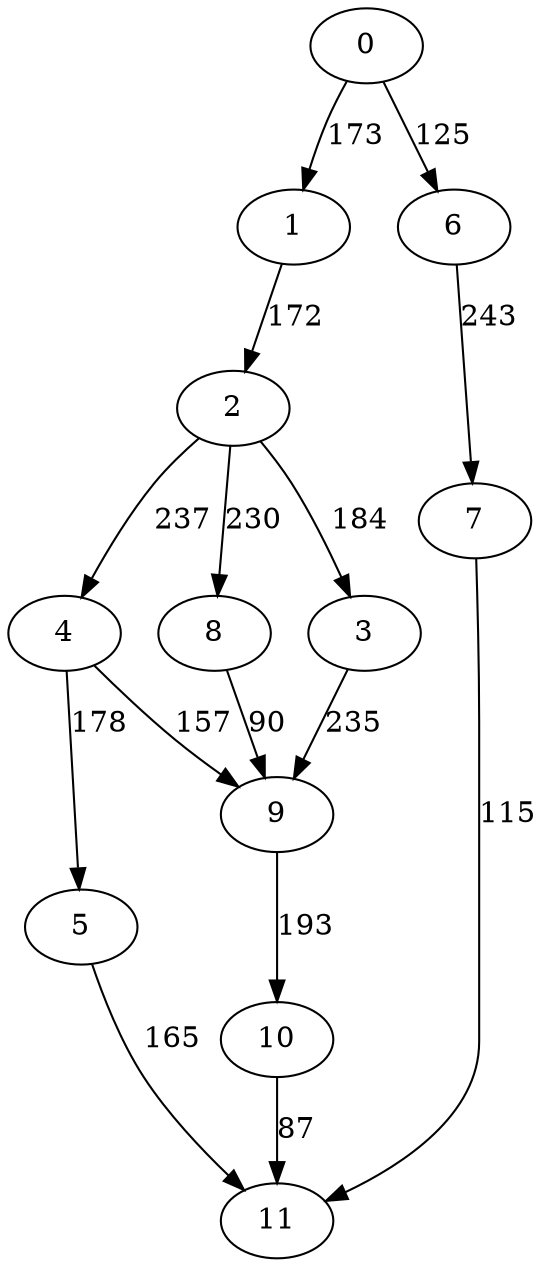 digraph t10p4r7_13 {
0 -> 1 [ label = 173 ];
0 -> 6 [ label = 125 ];
1 -> 2 [ label = 172 ];
2 -> 3 [ label = 184 ];
2 -> 4 [ label = 237 ];
2 -> 8 [ label = 230 ];
3 -> 9 [ label = 235 ];
4 -> 5 [ label = 178 ];
4 -> 9 [ label = 157 ];
5 -> 11 [ label = 165 ];
6 -> 7 [ label = 243 ];
7 -> 11 [ label = 115 ];
8 -> 9 [ label = 90 ];
9 -> 10 [ label = 193 ];
10 -> 11 [ label = 87 ];
 }

